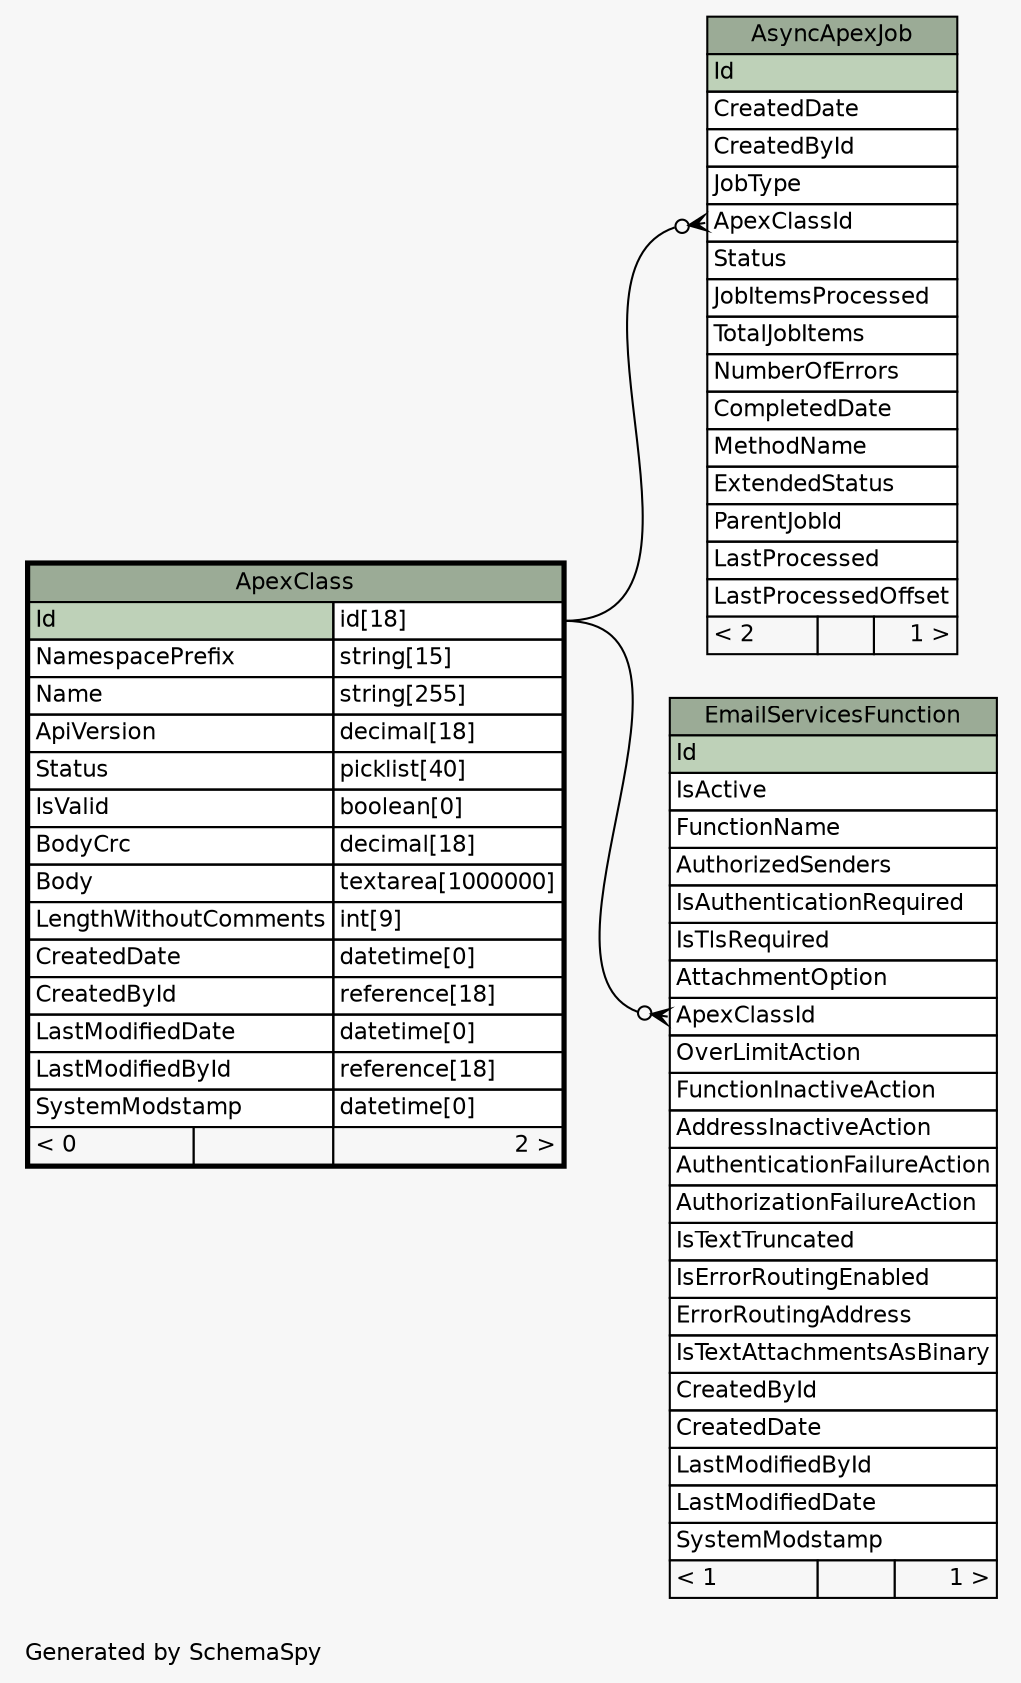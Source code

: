 // dot 2.36.0 on Mac OS X 10.11.6
// SchemaSpy rev 590
digraph "oneDegreeRelationshipsDiagram" {
  graph [
    rankdir="RL"
    bgcolor="#f7f7f7"
    label="\nGenerated by SchemaSpy"
    labeljust="l"
    nodesep="0.18"
    ranksep="0.46"
    fontname="Helvetica"
    fontsize="11"
  ];
  node [
    fontname="Helvetica"
    fontsize="11"
    shape="plaintext"
  ];
  edge [
    arrowsize="0.8"
  ];
  "AsyncApexJob":"ApexClassId":w -> "ApexClass":"Id.type":e [arrowhead=none dir=back arrowtail=crowodot];
  "EmailServicesFunction":"ApexClassId":w -> "ApexClass":"Id.type":e [arrowhead=none dir=back arrowtail=crowodot];
  "ApexClass" [
    label=<
    <TABLE BORDER="2" CELLBORDER="1" CELLSPACING="0" BGCOLOR="#ffffff">
      <TR><TD COLSPAN="3" BGCOLOR="#9bab96" ALIGN="CENTER">ApexClass</TD></TR>
      <TR><TD PORT="Id" COLSPAN="2" BGCOLOR="#bed1b8" ALIGN="LEFT">Id</TD><TD PORT="Id.type" ALIGN="LEFT">id[18]</TD></TR>
      <TR><TD PORT="NamespacePrefix" COLSPAN="2" ALIGN="LEFT">NamespacePrefix</TD><TD PORT="NamespacePrefix.type" ALIGN="LEFT">string[15]</TD></TR>
      <TR><TD PORT="Name" COLSPAN="2" ALIGN="LEFT">Name</TD><TD PORT="Name.type" ALIGN="LEFT">string[255]</TD></TR>
      <TR><TD PORT="ApiVersion" COLSPAN="2" ALIGN="LEFT">ApiVersion</TD><TD PORT="ApiVersion.type" ALIGN="LEFT">decimal[18]</TD></TR>
      <TR><TD PORT="Status" COLSPAN="2" ALIGN="LEFT">Status</TD><TD PORT="Status.type" ALIGN="LEFT">picklist[40]</TD></TR>
      <TR><TD PORT="IsValid" COLSPAN="2" ALIGN="LEFT">IsValid</TD><TD PORT="IsValid.type" ALIGN="LEFT">boolean[0]</TD></TR>
      <TR><TD PORT="BodyCrc" COLSPAN="2" ALIGN="LEFT">BodyCrc</TD><TD PORT="BodyCrc.type" ALIGN="LEFT">decimal[18]</TD></TR>
      <TR><TD PORT="Body" COLSPAN="2" ALIGN="LEFT">Body</TD><TD PORT="Body.type" ALIGN="LEFT">textarea[1000000]</TD></TR>
      <TR><TD PORT="LengthWithoutComments" COLSPAN="2" ALIGN="LEFT">LengthWithoutComments</TD><TD PORT="LengthWithoutComments.type" ALIGN="LEFT">int[9]</TD></TR>
      <TR><TD PORT="CreatedDate" COLSPAN="2" ALIGN="LEFT">CreatedDate</TD><TD PORT="CreatedDate.type" ALIGN="LEFT">datetime[0]</TD></TR>
      <TR><TD PORT="CreatedById" COLSPAN="2" ALIGN="LEFT">CreatedById</TD><TD PORT="CreatedById.type" ALIGN="LEFT">reference[18]</TD></TR>
      <TR><TD PORT="LastModifiedDate" COLSPAN="2" ALIGN="LEFT">LastModifiedDate</TD><TD PORT="LastModifiedDate.type" ALIGN="LEFT">datetime[0]</TD></TR>
      <TR><TD PORT="LastModifiedById" COLSPAN="2" ALIGN="LEFT">LastModifiedById</TD><TD PORT="LastModifiedById.type" ALIGN="LEFT">reference[18]</TD></TR>
      <TR><TD PORT="SystemModstamp" COLSPAN="2" ALIGN="LEFT">SystemModstamp</TD><TD PORT="SystemModstamp.type" ALIGN="LEFT">datetime[0]</TD></TR>
      <TR><TD ALIGN="LEFT" BGCOLOR="#f7f7f7">&lt; 0</TD><TD ALIGN="RIGHT" BGCOLOR="#f7f7f7">  </TD><TD ALIGN="RIGHT" BGCOLOR="#f7f7f7">2 &gt;</TD></TR>
    </TABLE>>
    URL="ApexClass.html"
    tooltip="ApexClass"
  ];
  "AsyncApexJob" [
    label=<
    <TABLE BORDER="0" CELLBORDER="1" CELLSPACING="0" BGCOLOR="#ffffff">
      <TR><TD COLSPAN="3" BGCOLOR="#9bab96" ALIGN="CENTER">AsyncApexJob</TD></TR>
      <TR><TD PORT="Id" COLSPAN="3" BGCOLOR="#bed1b8" ALIGN="LEFT">Id</TD></TR>
      <TR><TD PORT="CreatedDate" COLSPAN="3" ALIGN="LEFT">CreatedDate</TD></TR>
      <TR><TD PORT="CreatedById" COLSPAN="3" ALIGN="LEFT">CreatedById</TD></TR>
      <TR><TD PORT="JobType" COLSPAN="3" ALIGN="LEFT">JobType</TD></TR>
      <TR><TD PORT="ApexClassId" COLSPAN="3" ALIGN="LEFT">ApexClassId</TD></TR>
      <TR><TD PORT="Status" COLSPAN="3" ALIGN="LEFT">Status</TD></TR>
      <TR><TD PORT="JobItemsProcessed" COLSPAN="3" ALIGN="LEFT">JobItemsProcessed</TD></TR>
      <TR><TD PORT="TotalJobItems" COLSPAN="3" ALIGN="LEFT">TotalJobItems</TD></TR>
      <TR><TD PORT="NumberOfErrors" COLSPAN="3" ALIGN="LEFT">NumberOfErrors</TD></TR>
      <TR><TD PORT="CompletedDate" COLSPAN="3" ALIGN="LEFT">CompletedDate</TD></TR>
      <TR><TD PORT="MethodName" COLSPAN="3" ALIGN="LEFT">MethodName</TD></TR>
      <TR><TD PORT="ExtendedStatus" COLSPAN="3" ALIGN="LEFT">ExtendedStatus</TD></TR>
      <TR><TD PORT="ParentJobId" COLSPAN="3" ALIGN="LEFT">ParentJobId</TD></TR>
      <TR><TD PORT="LastProcessed" COLSPAN="3" ALIGN="LEFT">LastProcessed</TD></TR>
      <TR><TD PORT="LastProcessedOffset" COLSPAN="3" ALIGN="LEFT">LastProcessedOffset</TD></TR>
      <TR><TD ALIGN="LEFT" BGCOLOR="#f7f7f7">&lt; 2</TD><TD ALIGN="RIGHT" BGCOLOR="#f7f7f7">  </TD><TD ALIGN="RIGHT" BGCOLOR="#f7f7f7">1 &gt;</TD></TR>
    </TABLE>>
    URL="AsyncApexJob.html"
    tooltip="AsyncApexJob"
  ];
  "EmailServicesFunction" [
    label=<
    <TABLE BORDER="0" CELLBORDER="1" CELLSPACING="0" BGCOLOR="#ffffff">
      <TR><TD COLSPAN="3" BGCOLOR="#9bab96" ALIGN="CENTER">EmailServicesFunction</TD></TR>
      <TR><TD PORT="Id" COLSPAN="3" BGCOLOR="#bed1b8" ALIGN="LEFT">Id</TD></TR>
      <TR><TD PORT="IsActive" COLSPAN="3" ALIGN="LEFT">IsActive</TD></TR>
      <TR><TD PORT="FunctionName" COLSPAN="3" ALIGN="LEFT">FunctionName</TD></TR>
      <TR><TD PORT="AuthorizedSenders" COLSPAN="3" ALIGN="LEFT">AuthorizedSenders</TD></TR>
      <TR><TD PORT="IsAuthenticationRequired" COLSPAN="3" ALIGN="LEFT">IsAuthenticationRequired</TD></TR>
      <TR><TD PORT="IsTlsRequired" COLSPAN="3" ALIGN="LEFT">IsTlsRequired</TD></TR>
      <TR><TD PORT="AttachmentOption" COLSPAN="3" ALIGN="LEFT">AttachmentOption</TD></TR>
      <TR><TD PORT="ApexClassId" COLSPAN="3" ALIGN="LEFT">ApexClassId</TD></TR>
      <TR><TD PORT="OverLimitAction" COLSPAN="3" ALIGN="LEFT">OverLimitAction</TD></TR>
      <TR><TD PORT="FunctionInactiveAction" COLSPAN="3" ALIGN="LEFT">FunctionInactiveAction</TD></TR>
      <TR><TD PORT="AddressInactiveAction" COLSPAN="3" ALIGN="LEFT">AddressInactiveAction</TD></TR>
      <TR><TD PORT="AuthenticationFailureAction" COLSPAN="3" ALIGN="LEFT">AuthenticationFailureAction</TD></TR>
      <TR><TD PORT="AuthorizationFailureAction" COLSPAN="3" ALIGN="LEFT">AuthorizationFailureAction</TD></TR>
      <TR><TD PORT="IsTextTruncated" COLSPAN="3" ALIGN="LEFT">IsTextTruncated</TD></TR>
      <TR><TD PORT="IsErrorRoutingEnabled" COLSPAN="3" ALIGN="LEFT">IsErrorRoutingEnabled</TD></TR>
      <TR><TD PORT="ErrorRoutingAddress" COLSPAN="3" ALIGN="LEFT">ErrorRoutingAddress</TD></TR>
      <TR><TD PORT="IsTextAttachmentsAsBinary" COLSPAN="3" ALIGN="LEFT">IsTextAttachmentsAsBinary</TD></TR>
      <TR><TD PORT="CreatedById" COLSPAN="3" ALIGN="LEFT">CreatedById</TD></TR>
      <TR><TD PORT="CreatedDate" COLSPAN="3" ALIGN="LEFT">CreatedDate</TD></TR>
      <TR><TD PORT="LastModifiedById" COLSPAN="3" ALIGN="LEFT">LastModifiedById</TD></TR>
      <TR><TD PORT="LastModifiedDate" COLSPAN="3" ALIGN="LEFT">LastModifiedDate</TD></TR>
      <TR><TD PORT="SystemModstamp" COLSPAN="3" ALIGN="LEFT">SystemModstamp</TD></TR>
      <TR><TD ALIGN="LEFT" BGCOLOR="#f7f7f7">&lt; 1</TD><TD ALIGN="RIGHT" BGCOLOR="#f7f7f7">  </TD><TD ALIGN="RIGHT" BGCOLOR="#f7f7f7">1 &gt;</TD></TR>
    </TABLE>>
    URL="EmailServicesFunction.html"
    tooltip="EmailServicesFunction"
  ];
}
